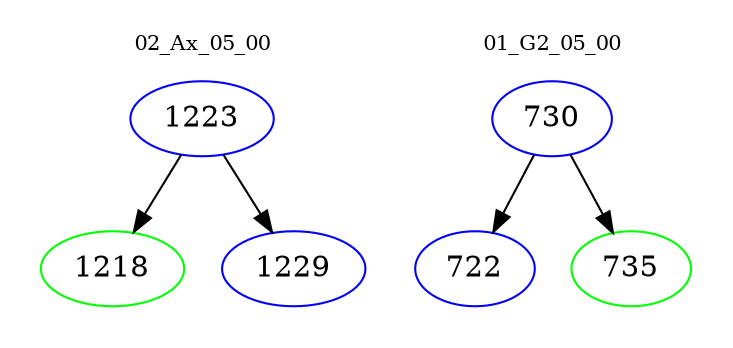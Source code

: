 digraph{
subgraph cluster_0 {
color = white
label = "02_Ax_05_00";
fontsize=10;
T0_1223 [label="1223", color="blue"]
T0_1223 -> T0_1218 [color="black"]
T0_1218 [label="1218", color="green"]
T0_1223 -> T0_1229 [color="black"]
T0_1229 [label="1229", color="blue"]
}
subgraph cluster_1 {
color = white
label = "01_G2_05_00";
fontsize=10;
T1_730 [label="730", color="blue"]
T1_730 -> T1_722 [color="black"]
T1_722 [label="722", color="blue"]
T1_730 -> T1_735 [color="black"]
T1_735 [label="735", color="green"]
}
}

